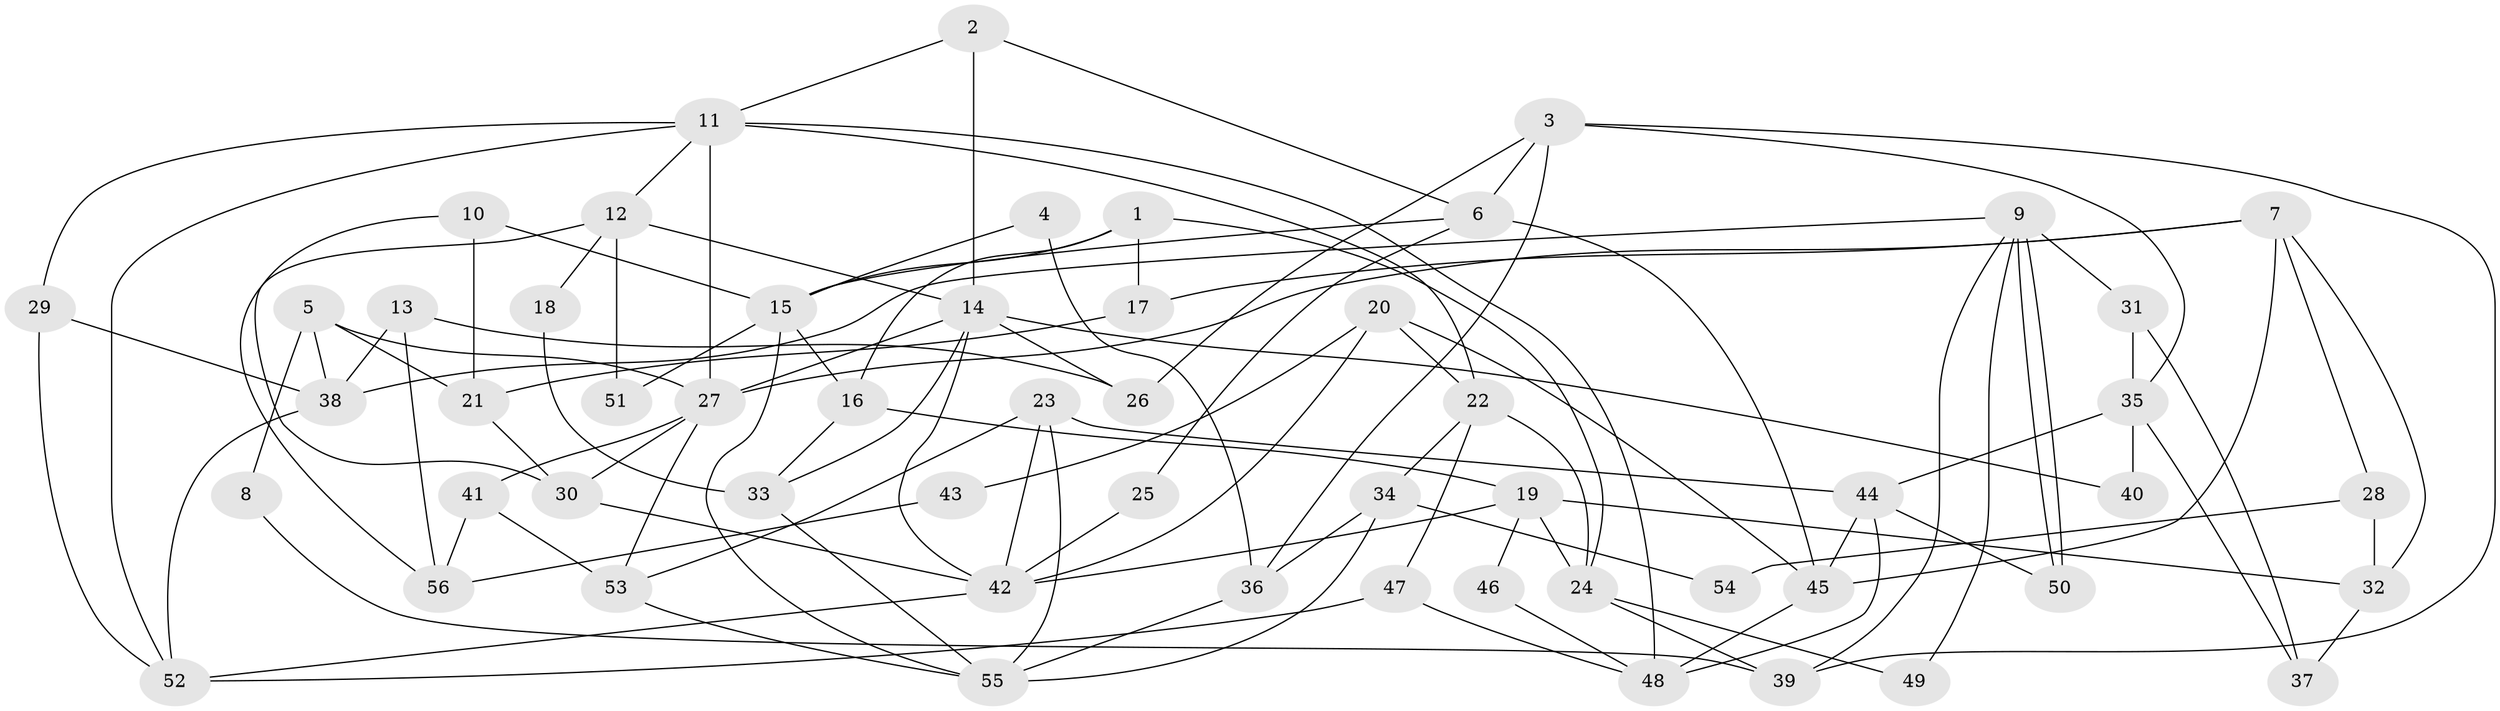 // Generated by graph-tools (version 1.1) at 2025/02/03/09/25 03:02:02]
// undirected, 56 vertices, 112 edges
graph export_dot {
graph [start="1"]
  node [color=gray90,style=filled];
  1;
  2;
  3;
  4;
  5;
  6;
  7;
  8;
  9;
  10;
  11;
  12;
  13;
  14;
  15;
  16;
  17;
  18;
  19;
  20;
  21;
  22;
  23;
  24;
  25;
  26;
  27;
  28;
  29;
  30;
  31;
  32;
  33;
  34;
  35;
  36;
  37;
  38;
  39;
  40;
  41;
  42;
  43;
  44;
  45;
  46;
  47;
  48;
  49;
  50;
  51;
  52;
  53;
  54;
  55;
  56;
  1 -- 15;
  1 -- 17;
  1 -- 16;
  1 -- 24;
  2 -- 6;
  2 -- 11;
  2 -- 14;
  3 -- 6;
  3 -- 39;
  3 -- 26;
  3 -- 35;
  3 -- 36;
  4 -- 15;
  4 -- 36;
  5 -- 38;
  5 -- 27;
  5 -- 8;
  5 -- 21;
  6 -- 45;
  6 -- 15;
  6 -- 25;
  7 -- 45;
  7 -- 27;
  7 -- 17;
  7 -- 28;
  7 -- 32;
  8 -- 39;
  9 -- 50;
  9 -- 50;
  9 -- 38;
  9 -- 31;
  9 -- 39;
  9 -- 49;
  10 -- 15;
  10 -- 30;
  10 -- 21;
  11 -- 52;
  11 -- 22;
  11 -- 12;
  11 -- 27;
  11 -- 29;
  11 -- 48;
  12 -- 14;
  12 -- 18;
  12 -- 51;
  12 -- 56;
  13 -- 56;
  13 -- 26;
  13 -- 38;
  14 -- 27;
  14 -- 26;
  14 -- 33;
  14 -- 40;
  14 -- 42;
  15 -- 16;
  15 -- 55;
  15 -- 51;
  16 -- 33;
  16 -- 19;
  17 -- 21;
  18 -- 33;
  19 -- 24;
  19 -- 32;
  19 -- 42;
  19 -- 46;
  20 -- 45;
  20 -- 42;
  20 -- 22;
  20 -- 43;
  21 -- 30;
  22 -- 47;
  22 -- 24;
  22 -- 34;
  23 -- 42;
  23 -- 55;
  23 -- 44;
  23 -- 53;
  24 -- 39;
  24 -- 49;
  25 -- 42;
  27 -- 30;
  27 -- 41;
  27 -- 53;
  28 -- 32;
  28 -- 54;
  29 -- 38;
  29 -- 52;
  30 -- 42;
  31 -- 37;
  31 -- 35;
  32 -- 37;
  33 -- 55;
  34 -- 55;
  34 -- 36;
  34 -- 54;
  35 -- 37;
  35 -- 40;
  35 -- 44;
  36 -- 55;
  38 -- 52;
  41 -- 53;
  41 -- 56;
  42 -- 52;
  43 -- 56;
  44 -- 45;
  44 -- 48;
  44 -- 50;
  45 -- 48;
  46 -- 48;
  47 -- 48;
  47 -- 52;
  53 -- 55;
}
